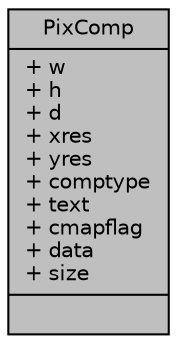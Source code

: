 digraph "PixComp"
{
 // LATEX_PDF_SIZE
  edge [fontname="Helvetica",fontsize="10",labelfontname="Helvetica",labelfontsize="10"];
  node [fontname="Helvetica",fontsize="10",shape=record];
  Node1 [label="{PixComp\n|+ w\l+ h\l+ d\l+ xres\l+ yres\l+ comptype\l+ text\l+ cmapflag\l+ data\l+ size\l|}",height=0.2,width=0.4,color="black", fillcolor="grey75", style="filled", fontcolor="black",tooltip=" "];
}

